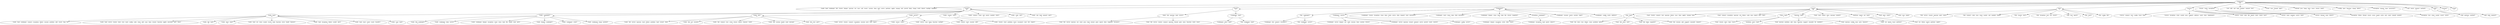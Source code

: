 strict digraph  {
	"['unknown']
101" -> "['node', 'lead', 'zookeeper', 'fail', 'cluster', 'keeper', 'quorum', 'set', 'race', 'call', 'receiv', 'system', 'data', 'part', '\
servic', 'perform', 'applic', 'manag', 'exit', 'provid', 'keep', 'chang', 'work', 'observ', 'multipl', 'member']
1";
	"['unknown']
101" -> "['node']
37";
	"['unknown']
101" -> "['lead']
7";
	"['unknown']
101" -> "['zookeeper']
16";
	"['unknown']
101" -> "['lead']
16";
	"['unknown']
101" -> "['fail']
7";
	"['unknown']
101" -> "['server']
5";
	"['unknown']
101" -> "['receiv', 'write', 'exception']
2";
	"['unknown']
101" -> "['set', 'add', 'call', 'leak', 'number', 'memori', 'list']
1";
	"['unknown']
101" -> "['creat', 'race', 'thread', 'oper']
1";
	"['unknown']
101" -> "['thread', 'java', 'hang', 'miss', 'error', 'return', 'send']
1";
	"['unknown']
101" -> "['config', 'peer', 'function', 'chang', 'allow']
1";
	"['unknown']
101" -> "['exception', 'manag', 'class', 'processor']
1";
	"['unknown']
101" -> "['call', 'watch', 'memori', 'method']
1";
	"['unknown']
101" -> "['add']
2";
	"['unknown']
101" -> "['session']
1";
	"['unknown']
101" -> "['read']
1";
	"['node']
37" -> "['node', 'lead']
12";
	"['node']
37" -> "['node', 'zookeeper']
11";
	"['node']
37" -> "['node', 'fail']
6";
	"['node']
37" -> "['node', 'server']
3";
	"['node']
37" -> "['node', 'cluster', 'start']
2";
	"['node']
37" -> "['node', 'connect', 'creat', 'call', 'watch', 'number', 'exist']
1";
	"['node']
37" -> "['node', 'code', 'exit']
1";
	"['node']
37" -> "['node', 'call', 'leak', 'memori', 'part']
1";
	"['lead']
7" -> "['peer', 'fail', 'quorum', 'lead', 'server']
2";
	"['lead']
7" -> "['zookeeper', 'lead']
5";
	"['zookeeper']
16" -> "['fail', 'zookeeper']
5";
	"['zookeeper']
16" -> "['zookeeper', 'server']
4";
	"['zookeeper']
16" -> "['zookeeper', 'cluster', 'exception', 'close', 'data', 'state', 'servic', 'disk', 'request', 'sync', 'processor']
1";
	"['zookeeper']
16" -> "['zookeeper', 'start', 'close', 'data', 'disk', 'procedur']
1";
	"['zookeeper']
16" -> "['zookeeper', 'keeper', 'close', 'load', 'leak', 'file', 'return', 'snapshot']
1";
	"['zookeeper']
16" -> "['exception', 'zookeeper']
2";
	"['zookeeper']
16" -> "['zookeeper', 'session', 'watch', 'system', 'expir']
1";
	"['zookeeper']
16" -> "['zookeeper', 'config', 'write', 'address']
1";
	"['lead']
16" -> "['fail', 'lead']
4";
	"['lead']
16" -> "['lead', 'cluster', 'connect', 'test', 'quorum', 'follow', 'race', 'time', 'applic', 'manag', 'bug']
1";
	"['lead']
16" -> "['lead', 'connect', 'exception', 'quorum', 'set', 'follow', 'code', 'java', 'epoch', 'give', 'zxid']
1";
	"['lead']
16" -> "['elect', 'lead']
3";
	"['lead']
16" -> "['quorum', 'lead']
2";
	"['lead']
16" -> "['lead', 'start', 'follow', 'miss', 'messag', 'commit']
1";
	"['lead']
16" -> "['perform', 'epoch', 'set', 'lead']
2";
	"['lead']
16" -> "['lead', 'peer', 'state']
1";
	"['lead']
16" -> "['lead', 'race', 'hang']
1";
	"['fail']
7" -> "['fail', 'server', 'cluster', 'quorum', 'peer', 'state']
1";
	"['fail']
7" -> "['fail', 'connect', 'code', 'race', 'close', 'socket', 'call', 'number', 'handl']
1";
	"['fail']
7" -> "['fail', 'cluster', 'elect']
1";
	"['fail']
7" -> "['fail', 'exception', 'test', 'set', 'receiv']
1";
	"['fail']
7" -> "['fail', 'test', 'epoch']
1";
	"['fail']
7" -> "['fail', 'start']
1";
	"['fail']
7" -> "['fail', 'config', 'file']
1";
	"['server']
5" -> "['server', 'connect', 'test', 'config', 'trace', 'bug']
1";
	"['server']
5" -> "['server', 'exception', 'creat', 'socket', 'java', 'support', 'address', 'work', 'class', 'implement']
1";
	"['server']
5" -> "['server', 'creat', 'code', 'file', 'epoch', 'exist', 'check', 'user']
1";
	"['server']
5" -> "['server', 'start', 'number', 'servic', 'zxid']
1";
	"['server']
5" -> "['server', 'thread', 'cnxn', 'detect']
1";
	"['receiv', 'write', 'exception']
2" -> "['exception', 'follow', 'thread', 'receiv', 'error', 'handl', 'write', 'exit', 'send', 'commit', 'packet']
1";
	"['receiv', 'write', 'exception']
2" -> "['exception', 'test', 'close', 'socket', 'receiv', 'write']
1";
	"['add']
2" -> "['add', 'perform', 'method']
1";
	"['add']
2" -> "['add', 'leak', 'memori']
1";
	"['node', 'lead']
12" -> "['node', 'lead', 'zookeeper', 'connect', 'exception', 'follow', 'session', 'problem', 'add', 'receiv', 'bug', 'fix']
1";
	"['node', 'lead']
12" -> "['node', 'lead', 'server', 'cluster', 'elect', 'test', 'start', 'config', 'code', 'close', 'add', 'case', 'time', 'restart', 'function', '\
applic', 'procedur', 'port', 'class']
1";
	"['node', 'lead']
12" -> "['node', 'fail', 'lead']
2";
	"['node', 'lead']
12" -> "['node', 'elect', 'lead']
3";
	"['node', 'lead']
12" -> "['node', 'lead', 'set', 'close', 'socket', 'receiv', 'leak', 'function', 'error', 'handl', 'timeout']
1";
	"['node', 'lead']
12" -> "['node', 'lead', 'exception', 'follow', 'socket', 'give']
1";
	"['node', 'lead']
12" -> "['node', 'lead', 'start', 'creat', 'crash', 'transfer']
1";
	"['node', 'lead']
12" -> "['node', 'case', 'lead']
2";
	"['node', 'zookeeper']
11" -> "['node', 'fail', 'zookeeper']
3";
	"['node', 'zookeeper']
11" -> "['node', 'zookeeper', 'data', 'server']
2";
	"['node', 'zookeeper']
11" -> "['node', 'zookeeper', 'keeper', 'exception', 'creat', 'close', 'leak', 'file', 'handl', 'cnxn', 'give']
1";
	"['node', 'zookeeper']
11" -> "['node', 'keeper', 'zookeeper']
2";
	"['node', 'zookeeper']
11" -> "['node', 'zookeeper', 'creat']
1";
	"['node', 'zookeeper']
11" -> "['node', 'zookeeper', 'hang', 'method']
2";
	"['node', 'fail']
6" -> "['node', 'fail', 'server', 'quorum', 'start', 'follow', 'problem', 'load', 'restart', 'disk']
1";
	"['node', 'fail']
6" -> "['node', 'fail', 'set', 'session']
2";
	"['node', 'fail']
6" -> "['node', 'fail', 'connect', 'test', 'creat', 'return', 'detect', 'timeout', 'work']
1";
	"['node', 'fail']
6" -> "['node', 'fail', 'system', 'handl', 'read', 'messag']
1";
	"['node', 'fail']
6" -> "['node', 'fail', 'test', 'port']
1";
	"['node', 'server']
3" -> "['node', 'server', 'cluster', 'connect', 'exception', 'session', 'java', 'zxid', 'expir']
1";
	"['node', 'server']
3" -> "['node', 'server', 'creat']
1";
	"['node', 'server']
3" -> "['node', 'server', 'case', 'hang', 'function', 'multipl']
1";
	"['node', 'cluster', 'start']
2" -> "['node', 'cluster', 'start', 'session', 'add']
1";
	"['node', 'cluster', 'start']
2" -> "['node', 'cluster', 'start', 'problem', 'error', 'reconnect', 'user', 'list', 'report']
1";
	"['peer', 'fail', 'quorum', 'lead', 'server']
2" -> "['lead', 'fail', 'server', 'quorum', 'set', 'start', 'java', 'load', 'restart', 'peer', 'epoch', 'data', 'snapshot', 'inconsist']
\
1";
	"['peer', 'fail', 'quorum', 'lead', 'server']
2" -> "['lead', 'fail', 'server', 'cluster', 'connect', 'quorum', 'thread', 'peer', 'miss', 'function', 'state', 'cnxn']
1";
	"['zookeeper', 'lead']
5" -> "['zookeeper', 'elect', 'lead']
2";
	"['zookeeper', 'lead']
5" -> "['fail', 'zookeeper', 'lead']
3";
	"['fail', 'zookeeper']
5" -> "['zookeeper', 'fail', 'connect', 'reconnect']
1";
	"['fail', 'zookeeper']
5" -> "['fail', 'zookeeper', 'server']
4";
	"['zookeeper', 'server']
4" -> "['zookeeper', 'server', 'keeper', 'set', 'code', 'session', 'time', 'system', 'return']
1";
	"['zookeeper', 'server']
4" -> "['zookeeper', 'server', 'quorum', 'restart', 'memori', 'servic', 'provid', 'crash', 'control']
1";
	"['zookeeper', 'server']
4" -> "['zookeeper', 'config', 'server']
2";
	"['exception', 'zookeeper']
2" -> "['zookeeper', 'keeper', 'exception', 'write', 'disk', 'crash']
1";
	"['exception', 'zookeeper']
2" -> "['zookeeper', 'exception', 'load', 'patch', 'observ']
1";
	"['fail', 'lead']
4" -> "['lead', 'fail', 'elect', 'test', 'follow', 'close', 'problem', 'patch']
1";
	"['fail', 'lead']
4" -> "['lead', 'fail', 'elect', 'end']
1";
	"['fail', 'lead']
4" -> "['lead', 'fail', 'keep', 'snapshot']
1";
	"['fail', 'lead']
4" -> "['lead', 'fail', 'session', 'add', 'support', 'ensembl', 'request']
1";
	"['elect', 'lead']
3" -> "['lead', 'cluster', 'elect', 'time', 'trace']
1";
	"['elect', 'lead']
3" -> "['problem', 'elect', 'lead']
2";
	"['quorum', 'lead']
2" -> "['lead', 'quorum', 'problem', 'add', 'time', 'function', 'support', 'ensembl', 'fix', 'member']
1";
	"['quorum', 'lead']
2" -> "['lead', 'quorum', 'config', 'miss', 'give', 'timeout']
1";
	"['perform', 'epoch', 'set', 'lead']
2" -> "['lead', 'set', 'epoch', 'trace', 'perform']
1";
	"['perform', 'epoch', 'set', 'lead']
2" -> "['lead', 'set', 'follow', 'epoch', 'perform', 'updat']
1";
}
